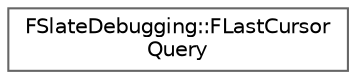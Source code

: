 digraph "Graphical Class Hierarchy"
{
 // INTERACTIVE_SVG=YES
 // LATEX_PDF_SIZE
  bgcolor="transparent";
  edge [fontname=Helvetica,fontsize=10,labelfontname=Helvetica,labelfontsize=10];
  node [fontname=Helvetica,fontsize=10,shape=box,height=0.2,width=0.4];
  rankdir="LR";
  Node0 [id="Node000000",label="FSlateDebugging::FLastCursor\lQuery",height=0.2,width=0.4,color="grey40", fillcolor="white", style="filled",URL="$d1/d1b/structFSlateDebugging_1_1FLastCursorQuery.html",tooltip=" "];
}
